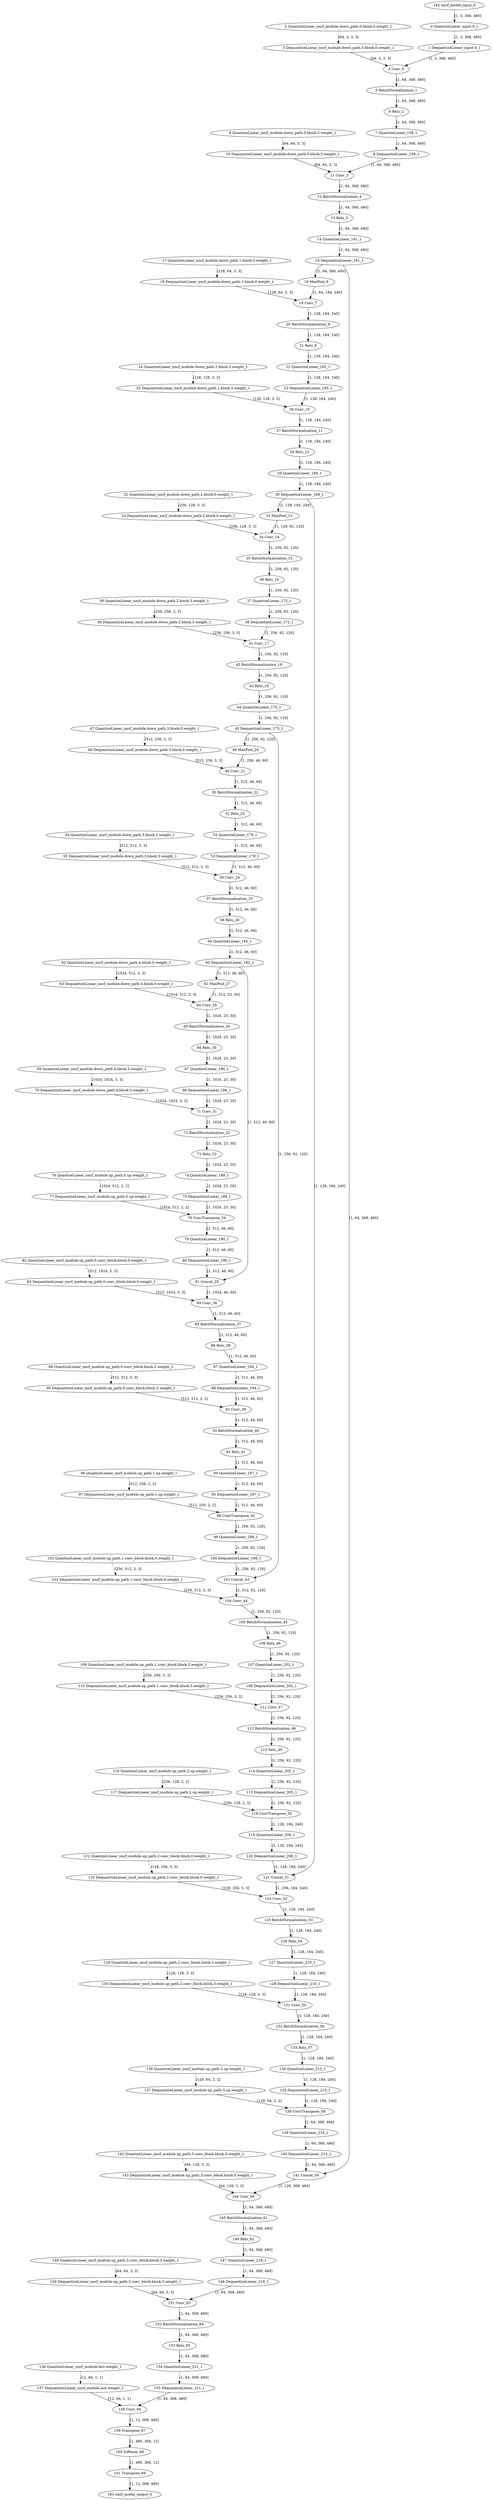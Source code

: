 strict digraph  {
"0 QuantizeLinear_input.0_1" [id=0, type=QuantizeLinear];
"1 DequantizeLinear_input.0_1" [id=1, type=DequantizeLinear];
"2 QuantizeLinear_nncf_module.down_path.0.block.0.weight_1" [id=2, type=QuantizeLinear];
"3 DequantizeLinear_nncf_module.down_path.0.block.0.weight_1" [id=3, type=DequantizeLinear];
"4 Conv_0" [id=4, type=Conv];
"5 BatchNormalization_1" [id=5, type=BatchNormalization];
"6 Relu_2" [id=6, type=Relu];
"7 QuantizeLinear_158_1" [id=7, type=QuantizeLinear];
"8 DequantizeLinear_158_1" [id=8, type=DequantizeLinear];
"9 QuantizeLinear_nncf_module.down_path.0.block.3.weight_1" [id=9, type=QuantizeLinear];
"10 DequantizeLinear_nncf_module.down_path.0.block.3.weight_1" [id=10, type=DequantizeLinear];
"11 Conv_3" [id=11, type=Conv];
"12 BatchNormalization_4" [id=12, type=BatchNormalization];
"13 Relu_5" [id=13, type=Relu];
"14 QuantizeLinear_161_1" [id=14, type=QuantizeLinear];
"15 DequantizeLinear_161_1" [id=15, type=DequantizeLinear];
"16 MaxPool_6" [id=16, type=MaxPool];
"17 QuantizeLinear_nncf_module.down_path.1.block.0.weight_1" [id=17, type=QuantizeLinear];
"18 DequantizeLinear_nncf_module.down_path.1.block.0.weight_1" [id=18, type=DequantizeLinear];
"19 Conv_7" [id=19, type=Conv];
"20 BatchNormalization_8" [id=20, type=BatchNormalization];
"21 Relu_9" [id=21, type=Relu];
"22 QuantizeLinear_165_1" [id=22, type=QuantizeLinear];
"23 DequantizeLinear_165_1" [id=23, type=DequantizeLinear];
"24 QuantizeLinear_nncf_module.down_path.1.block.3.weight_1" [id=24, type=QuantizeLinear];
"25 DequantizeLinear_nncf_module.down_path.1.block.3.weight_1" [id=25, type=DequantizeLinear];
"26 Conv_10" [id=26, type=Conv];
"27 BatchNormalization_11" [id=27, type=BatchNormalization];
"28 Relu_12" [id=28, type=Relu];
"29 QuantizeLinear_168_1" [id=29, type=QuantizeLinear];
"30 DequantizeLinear_168_1" [id=30, type=DequantizeLinear];
"31 MaxPool_13" [id=31, type=MaxPool];
"32 QuantizeLinear_nncf_module.down_path.2.block.0.weight_1" [id=32, type=QuantizeLinear];
"33 DequantizeLinear_nncf_module.down_path.2.block.0.weight_1" [id=33, type=DequantizeLinear];
"34 Conv_14" [id=34, type=Conv];
"35 BatchNormalization_15" [id=35, type=BatchNormalization];
"36 Relu_16" [id=36, type=Relu];
"37 QuantizeLinear_172_1" [id=37, type=QuantizeLinear];
"38 DequantizeLinear_172_1" [id=38, type=DequantizeLinear];
"39 QuantizeLinear_nncf_module.down_path.2.block.3.weight_1" [id=39, type=QuantizeLinear];
"40 DequantizeLinear_nncf_module.down_path.2.block.3.weight_1" [id=40, type=DequantizeLinear];
"41 Conv_17" [id=41, type=Conv];
"42 BatchNormalization_18" [id=42, type=BatchNormalization];
"43 Relu_19" [id=43, type=Relu];
"44 QuantizeLinear_175_1" [id=44, type=QuantizeLinear];
"45 DequantizeLinear_175_1" [id=45, type=DequantizeLinear];
"46 MaxPool_20" [id=46, type=MaxPool];
"47 QuantizeLinear_nncf_module.down_path.3.block.0.weight_1" [id=47, type=QuantizeLinear];
"48 DequantizeLinear_nncf_module.down_path.3.block.0.weight_1" [id=48, type=DequantizeLinear];
"49 Conv_21" [id=49, type=Conv];
"50 BatchNormalization_22" [id=50, type=BatchNormalization];
"51 Relu_23" [id=51, type=Relu];
"52 QuantizeLinear_179_1" [id=52, type=QuantizeLinear];
"53 DequantizeLinear_179_1" [id=53, type=DequantizeLinear];
"54 QuantizeLinear_nncf_module.down_path.3.block.3.weight_1" [id=54, type=QuantizeLinear];
"55 DequantizeLinear_nncf_module.down_path.3.block.3.weight_1" [id=55, type=DequantizeLinear];
"56 Conv_24" [id=56, type=Conv];
"57 BatchNormalization_25" [id=57, type=BatchNormalization];
"58 Relu_26" [id=58, type=Relu];
"59 QuantizeLinear_182_1" [id=59, type=QuantizeLinear];
"60 DequantizeLinear_182_1" [id=60, type=DequantizeLinear];
"61 MaxPool_27" [id=61, type=MaxPool];
"62 QuantizeLinear_nncf_module.down_path.4.block.0.weight_1" [id=62, type=QuantizeLinear];
"63 DequantizeLinear_nncf_module.down_path.4.block.0.weight_1" [id=63, type=DequantizeLinear];
"64 Conv_28" [id=64, type=Conv];
"65 BatchNormalization_29" [id=65, type=BatchNormalization];
"66 Relu_30" [id=66, type=Relu];
"67 QuantizeLinear_186_1" [id=67, type=QuantizeLinear];
"68 DequantizeLinear_186_1" [id=68, type=DequantizeLinear];
"69 QuantizeLinear_nncf_module.down_path.4.block.3.weight_1" [id=69, type=QuantizeLinear];
"70 DequantizeLinear_nncf_module.down_path.4.block.3.weight_1" [id=70, type=DequantizeLinear];
"71 Conv_31" [id=71, type=Conv];
"72 BatchNormalization_32" [id=72, type=BatchNormalization];
"73 Relu_33" [id=73, type=Relu];
"74 QuantizeLinear_189_1" [id=74, type=QuantizeLinear];
"75 DequantizeLinear_189_1" [id=75, type=DequantizeLinear];
"76 QuantizeLinear_nncf_module.up_path.0.up.weight_1" [id=76, type=QuantizeLinear];
"77 DequantizeLinear_nncf_module.up_path.0.up.weight_1" [id=77, type=DequantizeLinear];
"78 ConvTranspose_34" [id=78, type=ConvTranspose];
"79 QuantizeLinear_190_1" [id=79, type=QuantizeLinear];
"80 DequantizeLinear_190_1" [id=80, type=DequantizeLinear];
"81 Concat_35" [id=81, type=Concat];
"82 QuantizeLinear_nncf_module.up_path.0.conv_block.block.0.weight_1" [id=82, type=QuantizeLinear];
"83 DequantizeLinear_nncf_module.up_path.0.conv_block.block.0.weight_1" [id=83, type=DequantizeLinear];
"84 Conv_36" [id=84, type=Conv];
"85 BatchNormalization_37" [id=85, type=BatchNormalization];
"86 Relu_38" [id=86, type=Relu];
"87 QuantizeLinear_194_1" [id=87, type=QuantizeLinear];
"88 DequantizeLinear_194_1" [id=88, type=DequantizeLinear];
"89 QuantizeLinear_nncf_module.up_path.0.conv_block.block.3.weight_1" [id=89, type=QuantizeLinear];
"90 DequantizeLinear_nncf_module.up_path.0.conv_block.block.3.weight_1" [id=90, type=DequantizeLinear];
"91 Conv_39" [id=91, type=Conv];
"92 BatchNormalization_40" [id=92, type=BatchNormalization];
"93 Relu_41" [id=93, type=Relu];
"94 QuantizeLinear_197_1" [id=94, type=QuantizeLinear];
"95 DequantizeLinear_197_1" [id=95, type=DequantizeLinear];
"96 QuantizeLinear_nncf_module.up_path.1.up.weight_1" [id=96, type=QuantizeLinear];
"97 DequantizeLinear_nncf_module.up_path.1.up.weight_1" [id=97, type=DequantizeLinear];
"98 ConvTranspose_42" [id=98, type=ConvTranspose];
"99 QuantizeLinear_198_1" [id=99, type=QuantizeLinear];
"100 DequantizeLinear_198_1" [id=100, type=DequantizeLinear];
"101 Concat_43" [id=101, type=Concat];
"102 QuantizeLinear_nncf_module.up_path.1.conv_block.block.0.weight_1" [id=102, type=QuantizeLinear];
"103 DequantizeLinear_nncf_module.up_path.1.conv_block.block.0.weight_1" [id=103, type=DequantizeLinear];
"104 Conv_44" [id=104, type=Conv];
"105 BatchNormalization_45" [id=105, type=BatchNormalization];
"106 Relu_46" [id=106, type=Relu];
"107 QuantizeLinear_202_1" [id=107, type=QuantizeLinear];
"108 DequantizeLinear_202_1" [id=108, type=DequantizeLinear];
"109 QuantizeLinear_nncf_module.up_path.1.conv_block.block.3.weight_1" [id=109, type=QuantizeLinear];
"110 DequantizeLinear_nncf_module.up_path.1.conv_block.block.3.weight_1" [id=110, type=DequantizeLinear];
"111 Conv_47" [id=111, type=Conv];
"112 BatchNormalization_48" [id=112, type=BatchNormalization];
"113 Relu_49" [id=113, type=Relu];
"114 QuantizeLinear_205_1" [id=114, type=QuantizeLinear];
"115 DequantizeLinear_205_1" [id=115, type=DequantizeLinear];
"116 QuantizeLinear_nncf_module.up_path.2.up.weight_1" [id=116, type=QuantizeLinear];
"117 DequantizeLinear_nncf_module.up_path.2.up.weight_1" [id=117, type=DequantizeLinear];
"118 ConvTranspose_50" [id=118, type=ConvTranspose];
"119 QuantizeLinear_206_1" [id=119, type=QuantizeLinear];
"120 DequantizeLinear_206_1" [id=120, type=DequantizeLinear];
"121 Concat_51" [id=121, type=Concat];
"122 QuantizeLinear_nncf_module.up_path.2.conv_block.block.0.weight_1" [id=122, type=QuantizeLinear];
"123 DequantizeLinear_nncf_module.up_path.2.conv_block.block.0.weight_1" [id=123, type=DequantizeLinear];
"124 Conv_52" [id=124, type=Conv];
"125 BatchNormalization_53" [id=125, type=BatchNormalization];
"126 Relu_54" [id=126, type=Relu];
"127 QuantizeLinear_210_1" [id=127, type=QuantizeLinear];
"128 DequantizeLinear_210_1" [id=128, type=DequantizeLinear];
"129 QuantizeLinear_nncf_module.up_path.2.conv_block.block.3.weight_1" [id=129, type=QuantizeLinear];
"130 DequantizeLinear_nncf_module.up_path.2.conv_block.block.3.weight_1" [id=130, type=DequantizeLinear];
"131 Conv_55" [id=131, type=Conv];
"132 BatchNormalization_56" [id=132, type=BatchNormalization];
"133 Relu_57" [id=133, type=Relu];
"134 QuantizeLinear_213_1" [id=134, type=QuantizeLinear];
"135 DequantizeLinear_213_1" [id=135, type=DequantizeLinear];
"136 QuantizeLinear_nncf_module.up_path.3.up.weight_1" [id=136, type=QuantizeLinear];
"137 DequantizeLinear_nncf_module.up_path.3.up.weight_1" [id=137, type=DequantizeLinear];
"138 ConvTranspose_58" [id=138, type=ConvTranspose];
"139 QuantizeLinear_214_1" [id=139, type=QuantizeLinear];
"140 DequantizeLinear_214_1" [id=140, type=DequantizeLinear];
"141 Concat_59" [id=141, type=Concat];
"142 QuantizeLinear_nncf_module.up_path.3.conv_block.block.0.weight_1" [id=142, type=QuantizeLinear];
"143 DequantizeLinear_nncf_module.up_path.3.conv_block.block.0.weight_1" [id=143, type=DequantizeLinear];
"144 Conv_60" [id=144, type=Conv];
"145 BatchNormalization_61" [id=145, type=BatchNormalization];
"146 Relu_62" [id=146, type=Relu];
"147 QuantizeLinear_218_1" [id=147, type=QuantizeLinear];
"148 DequantizeLinear_218_1" [id=148, type=DequantizeLinear];
"149 QuantizeLinear_nncf_module.up_path.3.conv_block.block.3.weight_1" [id=149, type=QuantizeLinear];
"150 DequantizeLinear_nncf_module.up_path.3.conv_block.block.3.weight_1" [id=150, type=DequantizeLinear];
"151 Conv_63" [id=151, type=Conv];
"152 BatchNormalization_64" [id=152, type=BatchNormalization];
"153 Relu_65" [id=153, type=Relu];
"154 QuantizeLinear_221_1" [id=154, type=QuantizeLinear];
"155 DequantizeLinear_221_1" [id=155, type=DequantizeLinear];
"156 QuantizeLinear_nncf_module.last.weight_1" [id=156, type=QuantizeLinear];
"157 DequantizeLinear_nncf_module.last.weight_1" [id=157, type=DequantizeLinear];
"158 Conv_66" [id=158, type=Conv];
"159 Transpose_67" [id=159, type=Transpose];
"160 Softmax_68" [id=160, type=Softmax];
"161 Transpose_69" [id=161, type=Transpose];
"162 nncf_model_input_0" [id=162, type=nncf_model_input];
"163 nncf_model_output_0" [id=163, type=nncf_model_output];
"0 QuantizeLinear_input.0_1" -> "1 DequantizeLinear_input.0_1"  [label="[1, 3, 368, 480]", style=dashed];
"1 DequantizeLinear_input.0_1" -> "4 Conv_0"  [label="[1, 3, 368, 480]", style=solid];
"2 QuantizeLinear_nncf_module.down_path.0.block.0.weight_1" -> "3 DequantizeLinear_nncf_module.down_path.0.block.0.weight_1"  [label="[64, 3, 3, 3]", style=dashed];
"3 DequantizeLinear_nncf_module.down_path.0.block.0.weight_1" -> "4 Conv_0"  [label="[64, 3, 3, 3]", style=solid];
"4 Conv_0" -> "5 BatchNormalization_1"  [label="[1, 64, 368, 480]", style=solid];
"5 BatchNormalization_1" -> "6 Relu_2"  [label="[1, 64, 368, 480]", style=solid];
"6 Relu_2" -> "7 QuantizeLinear_158_1"  [label="[1, 64, 368, 480]", style=solid];
"7 QuantizeLinear_158_1" -> "8 DequantizeLinear_158_1"  [label="[1, 64, 368, 480]", style=dashed];
"8 DequantizeLinear_158_1" -> "11 Conv_3"  [label="[1, 64, 368, 480]", style=solid];
"9 QuantizeLinear_nncf_module.down_path.0.block.3.weight_1" -> "10 DequantizeLinear_nncf_module.down_path.0.block.3.weight_1"  [label="[64, 64, 3, 3]", style=dashed];
"10 DequantizeLinear_nncf_module.down_path.0.block.3.weight_1" -> "11 Conv_3"  [label="[64, 64, 3, 3]", style=solid];
"11 Conv_3" -> "12 BatchNormalization_4"  [label="[1, 64, 368, 480]", style=solid];
"12 BatchNormalization_4" -> "13 Relu_5"  [label="[1, 64, 368, 480]", style=solid];
"13 Relu_5" -> "14 QuantizeLinear_161_1"  [label="[1, 64, 368, 480]", style=solid];
"14 QuantizeLinear_161_1" -> "15 DequantizeLinear_161_1"  [label="[1, 64, 368, 480]", style=dashed];
"15 DequantizeLinear_161_1" -> "16 MaxPool_6"  [label="[1, 64, 368, 480]", style=solid];
"15 DequantizeLinear_161_1" -> "141 Concat_59"  [label="[1, 64, 368, 480]", style=solid];
"16 MaxPool_6" -> "19 Conv_7"  [label="[1, 64, 184, 240]", style=solid];
"17 QuantizeLinear_nncf_module.down_path.1.block.0.weight_1" -> "18 DequantizeLinear_nncf_module.down_path.1.block.0.weight_1"  [label="[128, 64, 3, 3]", style=dashed];
"18 DequantizeLinear_nncf_module.down_path.1.block.0.weight_1" -> "19 Conv_7"  [label="[128, 64, 3, 3]", style=solid];
"19 Conv_7" -> "20 BatchNormalization_8"  [label="[1, 128, 184, 240]", style=solid];
"20 BatchNormalization_8" -> "21 Relu_9"  [label="[1, 128, 184, 240]", style=solid];
"21 Relu_9" -> "22 QuantizeLinear_165_1"  [label="[1, 128, 184, 240]", style=solid];
"22 QuantizeLinear_165_1" -> "23 DequantizeLinear_165_1"  [label="[1, 128, 184, 240]", style=dashed];
"23 DequantizeLinear_165_1" -> "26 Conv_10"  [label="[1, 128, 184, 240]", style=solid];
"24 QuantizeLinear_nncf_module.down_path.1.block.3.weight_1" -> "25 DequantizeLinear_nncf_module.down_path.1.block.3.weight_1"  [label="[128, 128, 3, 3]", style=dashed];
"25 DequantizeLinear_nncf_module.down_path.1.block.3.weight_1" -> "26 Conv_10"  [label="[128, 128, 3, 3]", style=solid];
"26 Conv_10" -> "27 BatchNormalization_11"  [label="[1, 128, 184, 240]", style=solid];
"27 BatchNormalization_11" -> "28 Relu_12"  [label="[1, 128, 184, 240]", style=solid];
"28 Relu_12" -> "29 QuantizeLinear_168_1"  [label="[1, 128, 184, 240]", style=solid];
"29 QuantizeLinear_168_1" -> "30 DequantizeLinear_168_1"  [label="[1, 128, 184, 240]", style=dashed];
"30 DequantizeLinear_168_1" -> "31 MaxPool_13"  [label="[1, 128, 184, 240]", style=solid];
"30 DequantizeLinear_168_1" -> "121 Concat_51"  [label="[1, 128, 184, 240]", style=solid];
"31 MaxPool_13" -> "34 Conv_14"  [label="[1, 128, 92, 120]", style=solid];
"32 QuantizeLinear_nncf_module.down_path.2.block.0.weight_1" -> "33 DequantizeLinear_nncf_module.down_path.2.block.0.weight_1"  [label="[256, 128, 3, 3]", style=dashed];
"33 DequantizeLinear_nncf_module.down_path.2.block.0.weight_1" -> "34 Conv_14"  [label="[256, 128, 3, 3]", style=solid];
"34 Conv_14" -> "35 BatchNormalization_15"  [label="[1, 256, 92, 120]", style=solid];
"35 BatchNormalization_15" -> "36 Relu_16"  [label="[1, 256, 92, 120]", style=solid];
"36 Relu_16" -> "37 QuantizeLinear_172_1"  [label="[1, 256, 92, 120]", style=solid];
"37 QuantizeLinear_172_1" -> "38 DequantizeLinear_172_1"  [label="[1, 256, 92, 120]", style=dashed];
"38 DequantizeLinear_172_1" -> "41 Conv_17"  [label="[1, 256, 92, 120]", style=solid];
"39 QuantizeLinear_nncf_module.down_path.2.block.3.weight_1" -> "40 DequantizeLinear_nncf_module.down_path.2.block.3.weight_1"  [label="[256, 256, 3, 3]", style=dashed];
"40 DequantizeLinear_nncf_module.down_path.2.block.3.weight_1" -> "41 Conv_17"  [label="[256, 256, 3, 3]", style=solid];
"41 Conv_17" -> "42 BatchNormalization_18"  [label="[1, 256, 92, 120]", style=solid];
"42 BatchNormalization_18" -> "43 Relu_19"  [label="[1, 256, 92, 120]", style=solid];
"43 Relu_19" -> "44 QuantizeLinear_175_1"  [label="[1, 256, 92, 120]", style=solid];
"44 QuantizeLinear_175_1" -> "45 DequantizeLinear_175_1"  [label="[1, 256, 92, 120]", style=dashed];
"45 DequantizeLinear_175_1" -> "46 MaxPool_20"  [label="[1, 256, 92, 120]", style=solid];
"45 DequantizeLinear_175_1" -> "101 Concat_43"  [label="[1, 256, 92, 120]", style=solid];
"46 MaxPool_20" -> "49 Conv_21"  [label="[1, 256, 46, 60]", style=solid];
"47 QuantizeLinear_nncf_module.down_path.3.block.0.weight_1" -> "48 DequantizeLinear_nncf_module.down_path.3.block.0.weight_1"  [label="[512, 256, 3, 3]", style=dashed];
"48 DequantizeLinear_nncf_module.down_path.3.block.0.weight_1" -> "49 Conv_21"  [label="[512, 256, 3, 3]", style=solid];
"49 Conv_21" -> "50 BatchNormalization_22"  [label="[1, 512, 46, 60]", style=solid];
"50 BatchNormalization_22" -> "51 Relu_23"  [label="[1, 512, 46, 60]", style=solid];
"51 Relu_23" -> "52 QuantizeLinear_179_1"  [label="[1, 512, 46, 60]", style=solid];
"52 QuantizeLinear_179_1" -> "53 DequantizeLinear_179_1"  [label="[1, 512, 46, 60]", style=dashed];
"53 DequantizeLinear_179_1" -> "56 Conv_24"  [label="[1, 512, 46, 60]", style=solid];
"54 QuantizeLinear_nncf_module.down_path.3.block.3.weight_1" -> "55 DequantizeLinear_nncf_module.down_path.3.block.3.weight_1"  [label="[512, 512, 3, 3]", style=dashed];
"55 DequantizeLinear_nncf_module.down_path.3.block.3.weight_1" -> "56 Conv_24"  [label="[512, 512, 3, 3]", style=solid];
"56 Conv_24" -> "57 BatchNormalization_25"  [label="[1, 512, 46, 60]", style=solid];
"57 BatchNormalization_25" -> "58 Relu_26"  [label="[1, 512, 46, 60]", style=solid];
"58 Relu_26" -> "59 QuantizeLinear_182_1"  [label="[1, 512, 46, 60]", style=solid];
"59 QuantizeLinear_182_1" -> "60 DequantizeLinear_182_1"  [label="[1, 512, 46, 60]", style=dashed];
"60 DequantizeLinear_182_1" -> "61 MaxPool_27"  [label="[1, 512, 46, 60]", style=solid];
"60 DequantizeLinear_182_1" -> "81 Concat_35"  [label="[1, 512, 46, 60]", style=solid];
"61 MaxPool_27" -> "64 Conv_28"  [label="[1, 512, 23, 30]", style=solid];
"62 QuantizeLinear_nncf_module.down_path.4.block.0.weight_1" -> "63 DequantizeLinear_nncf_module.down_path.4.block.0.weight_1"  [label="[1024, 512, 3, 3]", style=dashed];
"63 DequantizeLinear_nncf_module.down_path.4.block.0.weight_1" -> "64 Conv_28"  [label="[1024, 512, 3, 3]", style=solid];
"64 Conv_28" -> "65 BatchNormalization_29"  [label="[1, 1024, 23, 30]", style=solid];
"65 BatchNormalization_29" -> "66 Relu_30"  [label="[1, 1024, 23, 30]", style=solid];
"66 Relu_30" -> "67 QuantizeLinear_186_1"  [label="[1, 1024, 23, 30]", style=solid];
"67 QuantizeLinear_186_1" -> "68 DequantizeLinear_186_1"  [label="[1, 1024, 23, 30]", style=dashed];
"68 DequantizeLinear_186_1" -> "71 Conv_31"  [label="[1, 1024, 23, 30]", style=solid];
"69 QuantizeLinear_nncf_module.down_path.4.block.3.weight_1" -> "70 DequantizeLinear_nncf_module.down_path.4.block.3.weight_1"  [label="[1024, 1024, 3, 3]", style=dashed];
"70 DequantizeLinear_nncf_module.down_path.4.block.3.weight_1" -> "71 Conv_31"  [label="[1024, 1024, 3, 3]", style=solid];
"71 Conv_31" -> "72 BatchNormalization_32"  [label="[1, 1024, 23, 30]", style=solid];
"72 BatchNormalization_32" -> "73 Relu_33"  [label="[1, 1024, 23, 30]", style=solid];
"73 Relu_33" -> "74 QuantizeLinear_189_1"  [label="[1, 1024, 23, 30]", style=solid];
"74 QuantizeLinear_189_1" -> "75 DequantizeLinear_189_1"  [label="[1, 1024, 23, 30]", style=dashed];
"75 DequantizeLinear_189_1" -> "78 ConvTranspose_34"  [label="[1, 1024, 23, 30]", style=solid];
"76 QuantizeLinear_nncf_module.up_path.0.up.weight_1" -> "77 DequantizeLinear_nncf_module.up_path.0.up.weight_1"  [label="[1024, 512, 2, 2]", style=dashed];
"77 DequantizeLinear_nncf_module.up_path.0.up.weight_1" -> "78 ConvTranspose_34"  [label="[1024, 512, 2, 2]", style=solid];
"78 ConvTranspose_34" -> "79 QuantizeLinear_190_1"  [label="[1, 512, 46, 60]", style=solid];
"79 QuantizeLinear_190_1" -> "80 DequantizeLinear_190_1"  [label="[1, 512, 46, 60]", style=dashed];
"80 DequantizeLinear_190_1" -> "81 Concat_35"  [label="[1, 512, 46, 60]", style=solid];
"81 Concat_35" -> "84 Conv_36"  [label="[1, 1024, 46, 60]", style=solid];
"82 QuantizeLinear_nncf_module.up_path.0.conv_block.block.0.weight_1" -> "83 DequantizeLinear_nncf_module.up_path.0.conv_block.block.0.weight_1"  [label="[512, 1024, 3, 3]", style=dashed];
"83 DequantizeLinear_nncf_module.up_path.0.conv_block.block.0.weight_1" -> "84 Conv_36"  [label="[512, 1024, 3, 3]", style=solid];
"84 Conv_36" -> "85 BatchNormalization_37"  [label="[1, 512, 46, 60]", style=solid];
"85 BatchNormalization_37" -> "86 Relu_38"  [label="[1, 512, 46, 60]", style=solid];
"86 Relu_38" -> "87 QuantizeLinear_194_1"  [label="[1, 512, 46, 60]", style=solid];
"87 QuantizeLinear_194_1" -> "88 DequantizeLinear_194_1"  [label="[1, 512, 46, 60]", style=dashed];
"88 DequantizeLinear_194_1" -> "91 Conv_39"  [label="[1, 512, 46, 60]", style=solid];
"89 QuantizeLinear_nncf_module.up_path.0.conv_block.block.3.weight_1" -> "90 DequantizeLinear_nncf_module.up_path.0.conv_block.block.3.weight_1"  [label="[512, 512, 3, 3]", style=dashed];
"90 DequantizeLinear_nncf_module.up_path.0.conv_block.block.3.weight_1" -> "91 Conv_39"  [label="[512, 512, 3, 3]", style=solid];
"91 Conv_39" -> "92 BatchNormalization_40"  [label="[1, 512, 46, 60]", style=solid];
"92 BatchNormalization_40" -> "93 Relu_41"  [label="[1, 512, 46, 60]", style=solid];
"93 Relu_41" -> "94 QuantizeLinear_197_1"  [label="[1, 512, 46, 60]", style=solid];
"94 QuantizeLinear_197_1" -> "95 DequantizeLinear_197_1"  [label="[1, 512, 46, 60]", style=dashed];
"95 DequantizeLinear_197_1" -> "98 ConvTranspose_42"  [label="[1, 512, 46, 60]", style=solid];
"96 QuantizeLinear_nncf_module.up_path.1.up.weight_1" -> "97 DequantizeLinear_nncf_module.up_path.1.up.weight_1"  [label="[512, 256, 2, 2]", style=dashed];
"97 DequantizeLinear_nncf_module.up_path.1.up.weight_1" -> "98 ConvTranspose_42"  [label="[512, 256, 2, 2]", style=solid];
"98 ConvTranspose_42" -> "99 QuantizeLinear_198_1"  [label="[1, 256, 92, 120]", style=solid];
"99 QuantizeLinear_198_1" -> "100 DequantizeLinear_198_1"  [label="[1, 256, 92, 120]", style=dashed];
"100 DequantizeLinear_198_1" -> "101 Concat_43"  [label="[1, 256, 92, 120]", style=solid];
"101 Concat_43" -> "104 Conv_44"  [label="[1, 512, 92, 120]", style=solid];
"102 QuantizeLinear_nncf_module.up_path.1.conv_block.block.0.weight_1" -> "103 DequantizeLinear_nncf_module.up_path.1.conv_block.block.0.weight_1"  [label="[256, 512, 3, 3]", style=dashed];
"103 DequantizeLinear_nncf_module.up_path.1.conv_block.block.0.weight_1" -> "104 Conv_44"  [label="[256, 512, 3, 3]", style=solid];
"104 Conv_44" -> "105 BatchNormalization_45"  [label="[1, 256, 92, 120]", style=solid];
"105 BatchNormalization_45" -> "106 Relu_46"  [label="[1, 256, 92, 120]", style=solid];
"106 Relu_46" -> "107 QuantizeLinear_202_1"  [label="[1, 256, 92, 120]", style=solid];
"107 QuantizeLinear_202_1" -> "108 DequantizeLinear_202_1"  [label="[1, 256, 92, 120]", style=dashed];
"108 DequantizeLinear_202_1" -> "111 Conv_47"  [label="[1, 256, 92, 120]", style=solid];
"109 QuantizeLinear_nncf_module.up_path.1.conv_block.block.3.weight_1" -> "110 DequantizeLinear_nncf_module.up_path.1.conv_block.block.3.weight_1"  [label="[256, 256, 3, 3]", style=dashed];
"110 DequantizeLinear_nncf_module.up_path.1.conv_block.block.3.weight_1" -> "111 Conv_47"  [label="[256, 256, 3, 3]", style=solid];
"111 Conv_47" -> "112 BatchNormalization_48"  [label="[1, 256, 92, 120]", style=solid];
"112 BatchNormalization_48" -> "113 Relu_49"  [label="[1, 256, 92, 120]", style=solid];
"113 Relu_49" -> "114 QuantizeLinear_205_1"  [label="[1, 256, 92, 120]", style=solid];
"114 QuantizeLinear_205_1" -> "115 DequantizeLinear_205_1"  [label="[1, 256, 92, 120]", style=dashed];
"115 DequantizeLinear_205_1" -> "118 ConvTranspose_50"  [label="[1, 256, 92, 120]", style=solid];
"116 QuantizeLinear_nncf_module.up_path.2.up.weight_1" -> "117 DequantizeLinear_nncf_module.up_path.2.up.weight_1"  [label="[256, 128, 2, 2]", style=dashed];
"117 DequantizeLinear_nncf_module.up_path.2.up.weight_1" -> "118 ConvTranspose_50"  [label="[256, 128, 2, 2]", style=solid];
"118 ConvTranspose_50" -> "119 QuantizeLinear_206_1"  [label="[1, 128, 184, 240]", style=solid];
"119 QuantizeLinear_206_1" -> "120 DequantizeLinear_206_1"  [label="[1, 128, 184, 240]", style=dashed];
"120 DequantizeLinear_206_1" -> "121 Concat_51"  [label="[1, 128, 184, 240]", style=solid];
"121 Concat_51" -> "124 Conv_52"  [label="[1, 256, 184, 240]", style=solid];
"122 QuantizeLinear_nncf_module.up_path.2.conv_block.block.0.weight_1" -> "123 DequantizeLinear_nncf_module.up_path.2.conv_block.block.0.weight_1"  [label="[128, 256, 3, 3]", style=dashed];
"123 DequantizeLinear_nncf_module.up_path.2.conv_block.block.0.weight_1" -> "124 Conv_52"  [label="[128, 256, 3, 3]", style=solid];
"124 Conv_52" -> "125 BatchNormalization_53"  [label="[1, 128, 184, 240]", style=solid];
"125 BatchNormalization_53" -> "126 Relu_54"  [label="[1, 128, 184, 240]", style=solid];
"126 Relu_54" -> "127 QuantizeLinear_210_1"  [label="[1, 128, 184, 240]", style=solid];
"127 QuantizeLinear_210_1" -> "128 DequantizeLinear_210_1"  [label="[1, 128, 184, 240]", style=dashed];
"128 DequantizeLinear_210_1" -> "131 Conv_55"  [label="[1, 128, 184, 240]", style=solid];
"129 QuantizeLinear_nncf_module.up_path.2.conv_block.block.3.weight_1" -> "130 DequantizeLinear_nncf_module.up_path.2.conv_block.block.3.weight_1"  [label="[128, 128, 3, 3]", style=dashed];
"130 DequantizeLinear_nncf_module.up_path.2.conv_block.block.3.weight_1" -> "131 Conv_55"  [label="[128, 128, 3, 3]", style=solid];
"131 Conv_55" -> "132 BatchNormalization_56"  [label="[1, 128, 184, 240]", style=solid];
"132 BatchNormalization_56" -> "133 Relu_57"  [label="[1, 128, 184, 240]", style=solid];
"133 Relu_57" -> "134 QuantizeLinear_213_1"  [label="[1, 128, 184, 240]", style=solid];
"134 QuantizeLinear_213_1" -> "135 DequantizeLinear_213_1"  [label="[1, 128, 184, 240]", style=dashed];
"135 DequantizeLinear_213_1" -> "138 ConvTranspose_58"  [label="[1, 128, 184, 240]", style=solid];
"136 QuantizeLinear_nncf_module.up_path.3.up.weight_1" -> "137 DequantizeLinear_nncf_module.up_path.3.up.weight_1"  [label="[128, 64, 2, 2]", style=dashed];
"137 DequantizeLinear_nncf_module.up_path.3.up.weight_1" -> "138 ConvTranspose_58"  [label="[128, 64, 2, 2]", style=solid];
"138 ConvTranspose_58" -> "139 QuantizeLinear_214_1"  [label="[1, 64, 368, 480]", style=solid];
"139 QuantizeLinear_214_1" -> "140 DequantizeLinear_214_1"  [label="[1, 64, 368, 480]", style=dashed];
"140 DequantizeLinear_214_1" -> "141 Concat_59"  [label="[1, 64, 368, 480]", style=solid];
"141 Concat_59" -> "144 Conv_60"  [label="[1, 128, 368, 480]", style=solid];
"142 QuantizeLinear_nncf_module.up_path.3.conv_block.block.0.weight_1" -> "143 DequantizeLinear_nncf_module.up_path.3.conv_block.block.0.weight_1"  [label="[64, 128, 3, 3]", style=dashed];
"143 DequantizeLinear_nncf_module.up_path.3.conv_block.block.0.weight_1" -> "144 Conv_60"  [label="[64, 128, 3, 3]", style=solid];
"144 Conv_60" -> "145 BatchNormalization_61"  [label="[1, 64, 368, 480]", style=solid];
"145 BatchNormalization_61" -> "146 Relu_62"  [label="[1, 64, 368, 480]", style=solid];
"146 Relu_62" -> "147 QuantizeLinear_218_1"  [label="[1, 64, 368, 480]", style=solid];
"147 QuantizeLinear_218_1" -> "148 DequantizeLinear_218_1"  [label="[1, 64, 368, 480]", style=dashed];
"148 DequantizeLinear_218_1" -> "151 Conv_63"  [label="[1, 64, 368, 480]", style=solid];
"149 QuantizeLinear_nncf_module.up_path.3.conv_block.block.3.weight_1" -> "150 DequantizeLinear_nncf_module.up_path.3.conv_block.block.3.weight_1"  [label="[64, 64, 3, 3]", style=dashed];
"150 DequantizeLinear_nncf_module.up_path.3.conv_block.block.3.weight_1" -> "151 Conv_63"  [label="[64, 64, 3, 3]", style=solid];
"151 Conv_63" -> "152 BatchNormalization_64"  [label="[1, 64, 368, 480]", style=solid];
"152 BatchNormalization_64" -> "153 Relu_65"  [label="[1, 64, 368, 480]", style=solid];
"153 Relu_65" -> "154 QuantizeLinear_221_1"  [label="[1, 64, 368, 480]", style=solid];
"154 QuantizeLinear_221_1" -> "155 DequantizeLinear_221_1"  [label="[1, 64, 368, 480]", style=dashed];
"155 DequantizeLinear_221_1" -> "158 Conv_66"  [label="[1, 64, 368, 480]", style=solid];
"156 QuantizeLinear_nncf_module.last.weight_1" -> "157 DequantizeLinear_nncf_module.last.weight_1"  [label="[12, 64, 1, 1]", style=dashed];
"157 DequantizeLinear_nncf_module.last.weight_1" -> "158 Conv_66"  [label="[12, 64, 1, 1]", style=solid];
"158 Conv_66" -> "159 Transpose_67"  [label="[1, 12, 368, 480]", style=solid];
"159 Transpose_67" -> "160 Softmax_68"  [label="[1, 480, 368, 12]", style=solid];
"160 Softmax_68" -> "161 Transpose_69"  [label="[1, 480, 368, 12]", style=solid];
"161 Transpose_69" -> "163 nncf_model_output_0"  [label="[1, 12, 368, 480]", style=solid];
"162 nncf_model_input_0" -> "0 QuantizeLinear_input.0_1"  [label="[1, 3, 368, 480]", style=solid];
}
